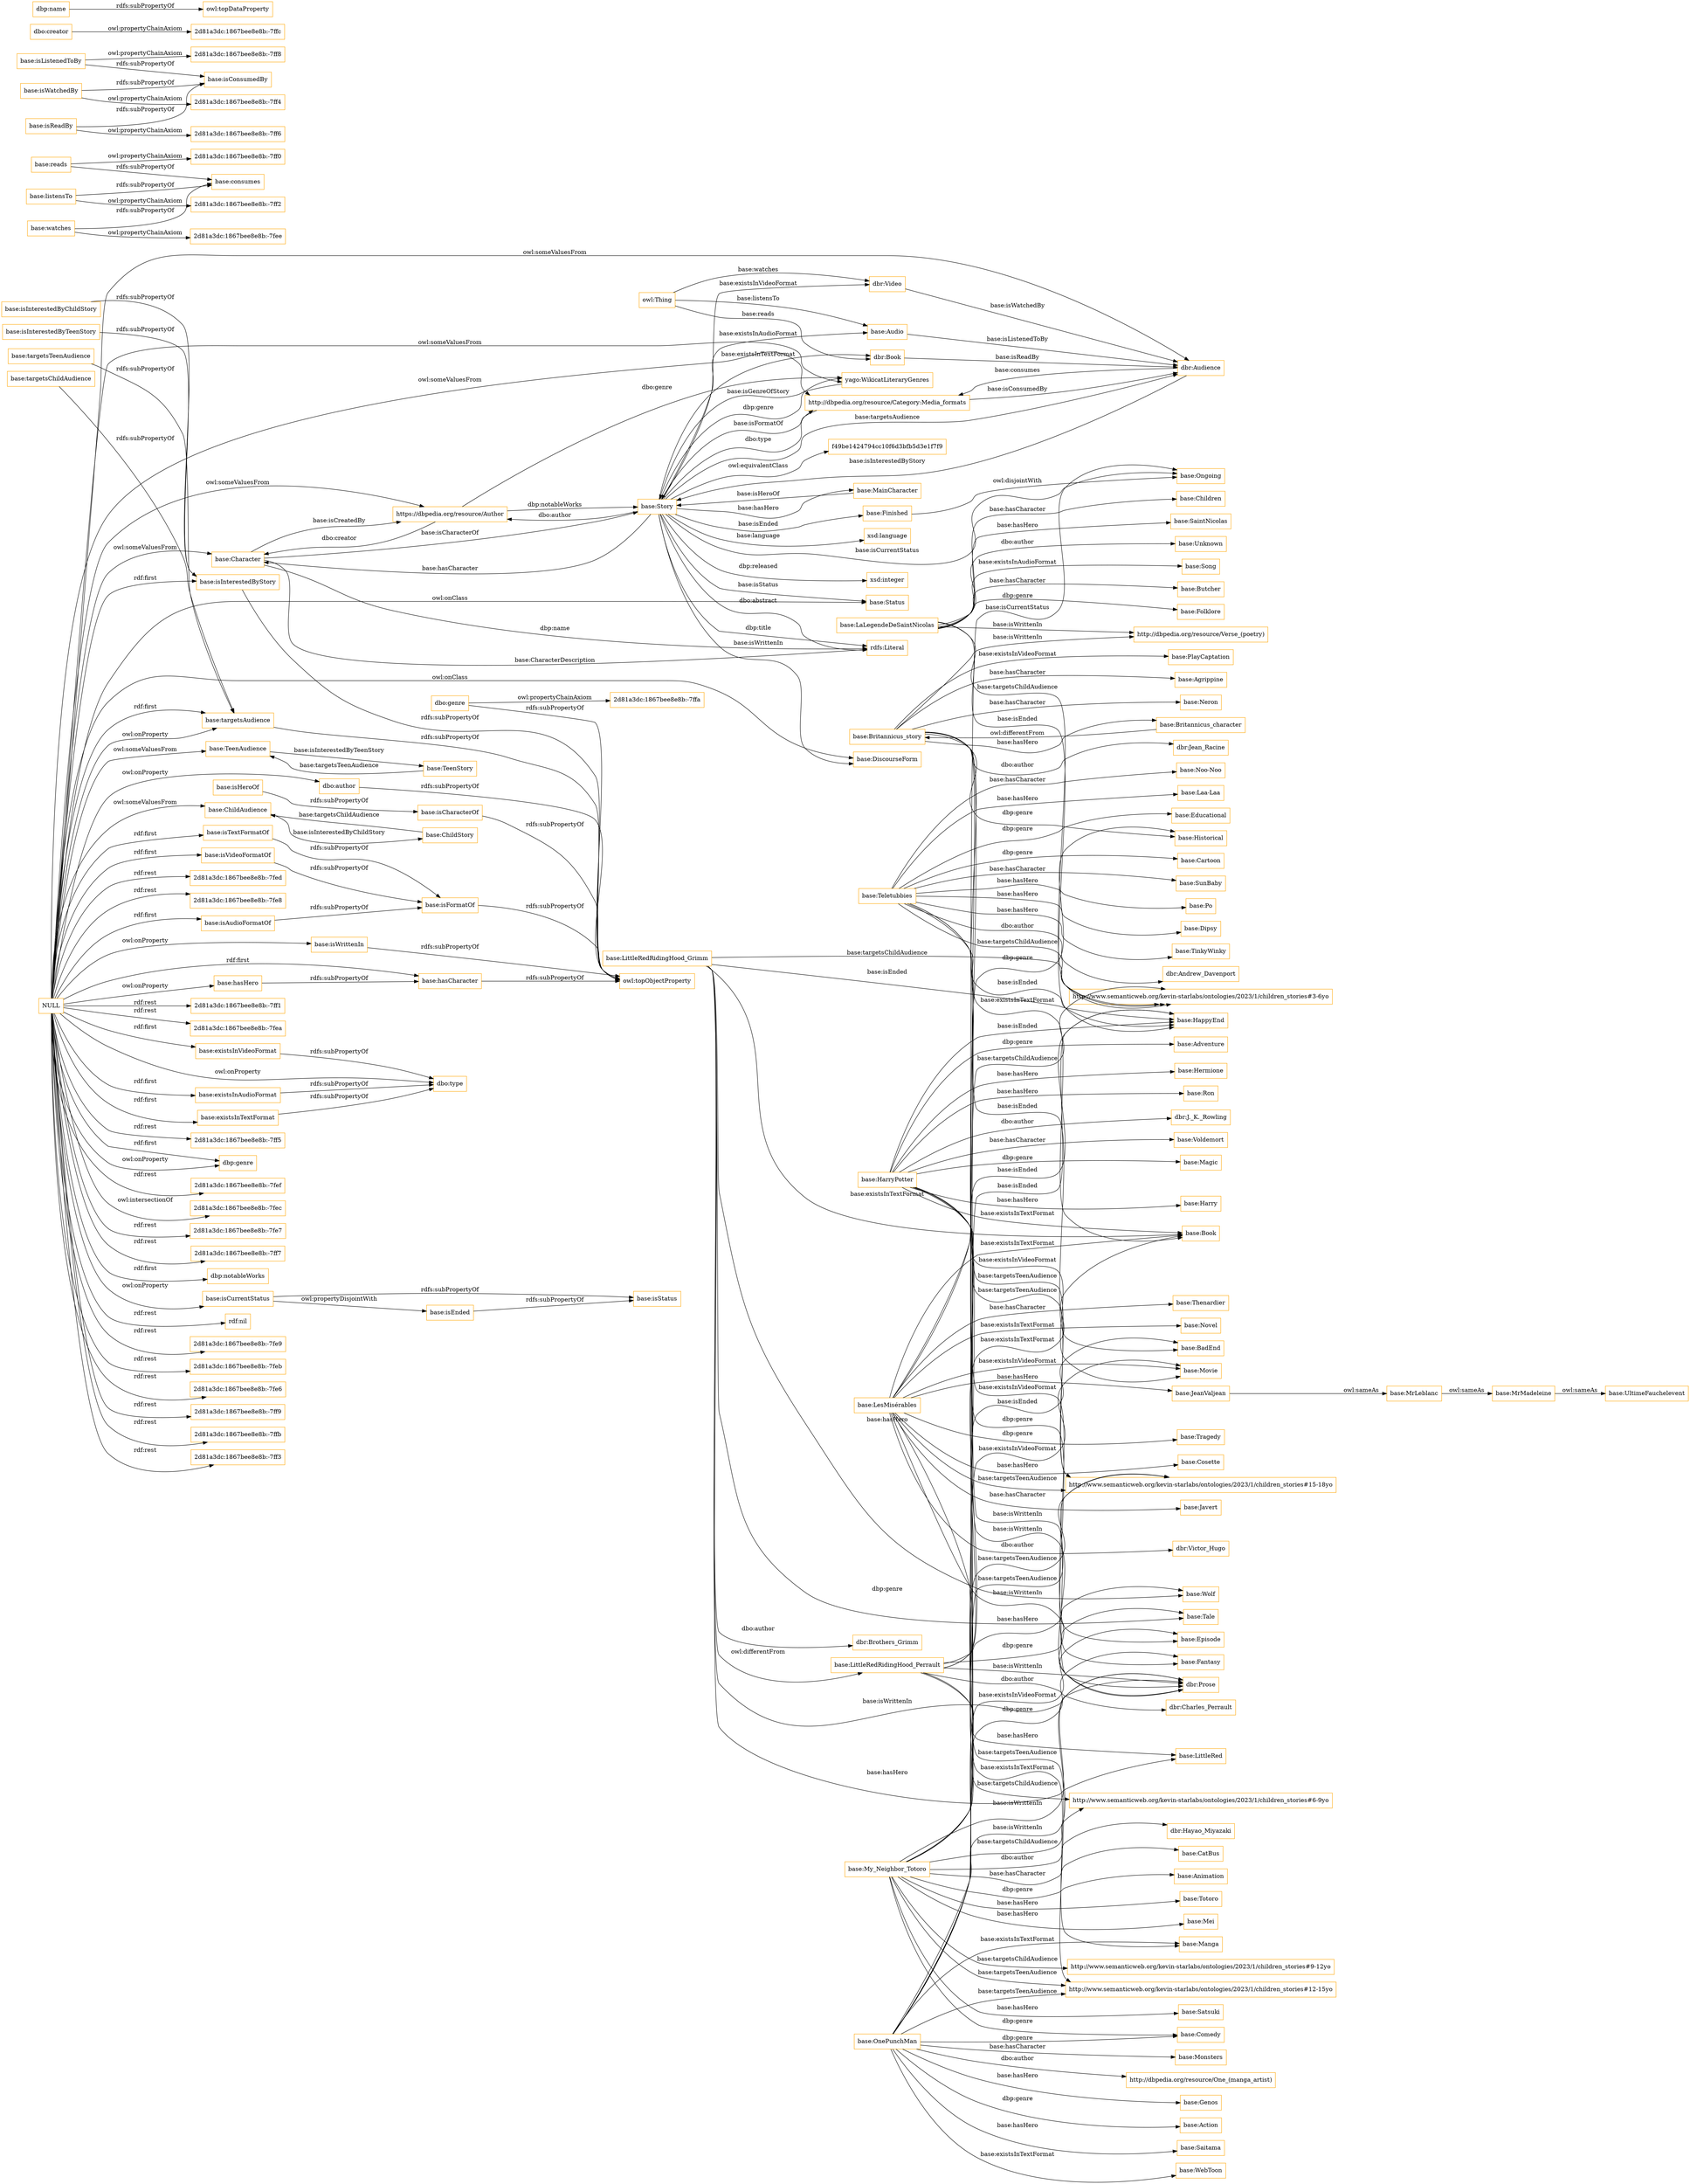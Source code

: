 digraph ar2dtool_diagram { 
rankdir=LR;
size="1501"
node [shape = rectangle, color="orange"]; "base:Character" "http://dbpedia.org/resource/Category:Media_formats" "base:Finished" "f49be1424794cc10f6d3bfb5d3e1f7f9" "dbr:Audience" "base:Ongoing" "https://dbpedia.org/resource/Author" "base:ChildStory" "base:Status" "base:TeenStory" "base:TeenAudience" "dbr:Book" "dbr:Video" "yago:WikicatLiteraryGenres" "base:Story" "base:DiscourseForm" "base:Audio" "base:MainCharacter" "base:ChildAudience" ; /*classes style*/
	"base:isCharacterOf" -> "owl:topObjectProperty" [ label = "rdfs:subPropertyOf" ];
	"base:LaLegendeDeSaintNicolas" -> "base:Folklore" [ label = "dbp:genre" ];
	"base:LaLegendeDeSaintNicolas" -> "http://dbpedia.org/resource/Verse_(poetry)" [ label = "base:isWrittenIn" ];
	"base:LaLegendeDeSaintNicolas" -> "base:Children" [ label = "base:hasCharacter" ];
	"base:LaLegendeDeSaintNicolas" -> "base:SaintNicolas" [ label = "base:hasHero" ];
	"base:LaLegendeDeSaintNicolas" -> "base:Unknown" [ label = "dbo:author" ];
	"base:LaLegendeDeSaintNicolas" -> "base:Song" [ label = "base:existsInAudioFormat" ];
	"base:LaLegendeDeSaintNicolas" -> "base:Butcher" [ label = "base:hasCharacter" ];
	"base:LaLegendeDeSaintNicolas" -> "http://www.semanticweb.org/kevin-starlabs/ontologies/2023/1/children_stories#3-6yo" [ label = "base:targetsChildAudience" ];
	"base:LaLegendeDeSaintNicolas" -> "base:HappyEnd" [ label = "base:isEnded" ];
	"base:reads" -> "2d81a3dc:1867bee8e8b:-7ff0" [ label = "owl:propertyChainAxiom" ];
	"base:reads" -> "base:consumes" [ label = "rdfs:subPropertyOf" ];
	"base:Britannicus_character" -> "base:Britannicus_story" [ label = "owl:differentFrom" ];
	"base:Britannicus_story" -> "base:BadEnd" [ label = "base:isEnded" ];
	"base:Britannicus_story" -> "base:Agrippine" [ label = "base:hasCharacter" ];
	"base:Britannicus_story" -> "base:Neron" [ label = "base:hasCharacter" ];
	"base:Britannicus_story" -> "dbr:Jean_Racine" [ label = "dbo:author" ];
	"base:Britannicus_story" -> "http://www.semanticweb.org/kevin-starlabs/ontologies/2023/1/children_stories#15-18yo" [ label = "base:targetsTeenAudience" ];
	"base:Britannicus_story" -> "http://dbpedia.org/resource/Verse_(poetry)" [ label = "base:isWrittenIn" ];
	"base:Britannicus_story" -> "base:Britannicus_character" [ label = "base:hasHero" ];
	"base:Britannicus_story" -> "base:PlayCaptation" [ label = "base:existsInVideoFormat" ];
	"base:Britannicus_story" -> "base:Historical" [ label = "dbp:genre" ];
	"base:Britannicus_story" -> "base:Book" [ label = "base:existsInTextFormat" ];
	"base:My_Neighbor_Totoro" -> "http://www.semanticweb.org/kevin-starlabs/ontologies/2023/1/children_stories#6-9yo" [ label = "base:targetsChildAudience" ];
	"base:My_Neighbor_Totoro" -> "base:Satsuki" [ label = "base:hasHero" ];
	"base:My_Neighbor_Totoro" -> "dbr:Hayao_Miyazaki" [ label = "dbo:author" ];
	"base:My_Neighbor_Totoro" -> "base:Comedy" [ label = "dbp:genre" ];
	"base:My_Neighbor_Totoro" -> "http://www.semanticweb.org/kevin-starlabs/ontologies/2023/1/children_stories#3-6yo" [ label = "base:targetsChildAudience" ];
	"base:My_Neighbor_Totoro" -> "base:Movie" [ label = "base:existsInVideoFormat" ];
	"base:My_Neighbor_Totoro" -> "base:CatBus" [ label = "base:hasCharacter" ];
	"base:My_Neighbor_Totoro" -> "http://www.semanticweb.org/kevin-starlabs/ontologies/2023/1/children_stories#12-15yo" [ label = "base:targetsTeenAudience" ];
	"base:My_Neighbor_Totoro" -> "dbr:Prose" [ label = "base:isWrittenIn" ];
	"base:My_Neighbor_Totoro" -> "base:Animation" [ label = "dbp:genre" ];
	"base:My_Neighbor_Totoro" -> "base:Fantasy" [ label = "dbp:genre" ];
	"base:My_Neighbor_Totoro" -> "http://www.semanticweb.org/kevin-starlabs/ontologies/2023/1/children_stories#15-18yo" [ label = "base:targetsTeenAudience" ];
	"base:My_Neighbor_Totoro" -> "base:Totoro" [ label = "base:hasHero" ];
	"base:My_Neighbor_Totoro" -> "base:Mei" [ label = "base:hasHero" ];
	"base:My_Neighbor_Totoro" -> "base:HappyEnd" [ label = "base:isEnded" ];
	"base:My_Neighbor_Totoro" -> "http://www.semanticweb.org/kevin-starlabs/ontologies/2023/1/children_stories#9-12yo" [ label = "base:targetsChildAudience" ];
	"base:isEnded" -> "base:isStatus" [ label = "rdfs:subPropertyOf" ];
	"base:isTextFormatOf" -> "base:isFormatOf" [ label = "rdfs:subPropertyOf" ];
	"base:LesMisérables" -> "base:Manga" [ label = "base:existsInTextFormat" ];
	"base:LesMisérables" -> "base:Book" [ label = "base:existsInTextFormat" ];
	"base:LesMisérables" -> "base:Historical" [ label = "dbp:genre" ];
	"base:LesMisérables" -> "base:Tragedy" [ label = "dbp:genre" ];
	"base:LesMisérables" -> "base:Cosette" [ label = "base:hasHero" ];
	"base:LesMisérables" -> "base:Javert" [ label = "base:hasCharacter" ];
	"base:LesMisérables" -> "dbr:Victor_Hugo" [ label = "dbo:author" ];
	"base:LesMisérables" -> "dbr:Prose" [ label = "base:isWrittenIn" ];
	"base:LesMisérables" -> "base:HappyEnd" [ label = "base:isEnded" ];
	"base:LesMisérables" -> "base:Movie" [ label = "base:existsInVideoFormat" ];
	"base:LesMisérables" -> "base:Thenardier" [ label = "base:hasCharacter" ];
	"base:LesMisérables" -> "base:Novel" [ label = "base:existsInTextFormat" ];
	"base:LesMisérables" -> "base:JeanValjean" [ label = "base:hasHero" ];
	"base:LesMisérables" -> "http://www.semanticweb.org/kevin-starlabs/ontologies/2023/1/children_stories#15-18yo" [ label = "base:targetsTeenAudience" ];
	"base:MrMadeleine" -> "base:UltimeFauchelevent" [ label = "owl:sameAs" ];
	"base:existsInVideoFormat" -> "dbo:type" [ label = "rdfs:subPropertyOf" ];
	"dbo:genre" -> "2d81a3dc:1867bee8e8b:-7ffa" [ label = "owl:propertyChainAxiom" ];
	"dbo:genre" -> "owl:topObjectProperty" [ label = "rdfs:subPropertyOf" ];
	"base:isInterestedByStory" -> "owl:topObjectProperty" [ label = "rdfs:subPropertyOf" ];
	"base:isWrittenIn" -> "owl:topObjectProperty" [ label = "rdfs:subPropertyOf" ];
	"base:hasHero" -> "base:hasCharacter" [ label = "rdfs:subPropertyOf" ];
	"base:isHeroOf" -> "base:isCharacterOf" [ label = "rdfs:subPropertyOf" ];
	"base:hasCharacter" -> "owl:topObjectProperty" [ label = "rdfs:subPropertyOf" ];
	"base:isInterestedByTeenStory" -> "base:isInterestedByStory" [ label = "rdfs:subPropertyOf" ];
	"base:listensTo" -> "2d81a3dc:1867bee8e8b:-7ff2" [ label = "owl:propertyChainAxiom" ];
	"base:listensTo" -> "base:consumes" [ label = "rdfs:subPropertyOf" ];
	"base:isFormatOf" -> "owl:topObjectProperty" [ label = "rdfs:subPropertyOf" ];
	"dbo:author" -> "owl:topObjectProperty" [ label = "rdfs:subPropertyOf" ];
	"base:Teletubbies" -> "base:Dipsy" [ label = "base:hasHero" ];
	"base:Teletubbies" -> "base:TinkyWinky" [ label = "base:hasHero" ];
	"base:Teletubbies" -> "dbr:Andrew_Davenport" [ label = "dbo:author" ];
	"base:Teletubbies" -> "base:Noo-Noo" [ label = "base:hasCharacter" ];
	"base:Teletubbies" -> "base:HappyEnd" [ label = "base:isEnded" ];
	"base:Teletubbies" -> "base:Laa-Laa" [ label = "base:hasHero" ];
	"base:Teletubbies" -> "base:Educational" [ label = "dbp:genre" ];
	"base:Teletubbies" -> "base:Episode" [ label = "base:existsInVideoFormat" ];
	"base:Teletubbies" -> "base:Cartoon" [ label = "dbp:genre" ];
	"base:Teletubbies" -> "dbr:Prose" [ label = "base:isWrittenIn" ];
	"base:Teletubbies" -> "base:SunBaby" [ label = "base:hasCharacter" ];
	"base:Teletubbies" -> "base:Po" [ label = "base:hasHero" ];
	"base:Teletubbies" -> "http://www.semanticweb.org/kevin-starlabs/ontologies/2023/1/children_stories#3-6yo" [ label = "base:targetsChildAudience" ];
	"base:watches" -> "2d81a3dc:1867bee8e8b:-7fee" [ label = "owl:propertyChainAxiom" ];
	"base:watches" -> "base:consumes" [ label = "rdfs:subPropertyOf" ];
	"base:Story" -> "f49be1424794cc10f6d3bfb5d3e1f7f9" [ label = "owl:equivalentClass" ];
	"NULL" -> "base:hasCharacter" [ label = "rdf:first" ];
	"NULL" -> "base:existsInVideoFormat" [ label = "rdf:first" ];
	"NULL" -> "2d81a3dc:1867bee8e8b:-7ff5" [ label = "rdf:rest" ];
	"NULL" -> "base:targetsAudience" [ label = "rdf:first" ];
	"NULL" -> "base:TeenAudience" [ label = "owl:someValuesFrom" ];
	"NULL" -> "dbr:Audience" [ label = "owl:someValuesFrom" ];
	"NULL" -> "base:isInterestedByStory" [ label = "rdf:first" ];
	"NULL" -> "dbp:genre" [ label = "owl:onProperty" ];
	"NULL" -> "base:targetsAudience" [ label = "owl:onProperty" ];
	"NULL" -> "2d81a3dc:1867bee8e8b:-7fef" [ label = "rdf:rest" ];
	"NULL" -> "base:hasHero" [ label = "owl:onProperty" ];
	"NULL" -> "base:ChildAudience" [ label = "owl:someValuesFrom" ];
	"NULL" -> "2d81a3dc:1867bee8e8b:-7fec" [ label = "owl:intersectionOf" ];
	"NULL" -> "2d81a3dc:1867bee8e8b:-7fe7" [ label = "rdf:rest" ];
	"NULL" -> "dbp:genre" [ label = "rdf:first" ];
	"NULL" -> "base:isAudioFormatOf" [ label = "rdf:first" ];
	"NULL" -> "yago:WikicatLiteraryGenres" [ label = "owl:someValuesFrom" ];
	"NULL" -> "2d81a3dc:1867bee8e8b:-7ff7" [ label = "rdf:rest" ];
	"NULL" -> "dbo:author" [ label = "owl:onProperty" ];
	"NULL" -> "dbp:notableWorks" [ label = "rdf:first" ];
	"NULL" -> "http://dbpedia.org/resource/Category:Media_formats" [ label = "owl:someValuesFrom" ];
	"NULL" -> "dbo:type" [ label = "owl:onProperty" ];
	"NULL" -> "base:isCurrentStatus" [ label = "owl:onProperty" ];
	"NULL" -> "base:Character" [ label = "owl:someValuesFrom" ];
	"NULL" -> "rdf:nil" [ label = "rdf:rest" ];
	"NULL" -> "base:existsInAudioFormat" [ label = "rdf:first" ];
	"NULL" -> "base:isWrittenIn" [ label = "owl:onProperty" ];
	"NULL" -> "2d81a3dc:1867bee8e8b:-7fe9" [ label = "rdf:rest" ];
	"NULL" -> "base:DiscourseForm" [ label = "owl:onClass" ];
	"NULL" -> "2d81a3dc:1867bee8e8b:-7feb" [ label = "rdf:rest" ];
	"NULL" -> "2d81a3dc:1867bee8e8b:-7fe6" [ label = "rdf:rest" ];
	"NULL" -> "2d81a3dc:1867bee8e8b:-7ff9" [ label = "rdf:rest" ];
	"NULL" -> "base:existsInTextFormat" [ label = "rdf:first" ];
	"NULL" -> "base:Status" [ label = "owl:onClass" ];
	"NULL" -> "2d81a3dc:1867bee8e8b:-7ffb" [ label = "rdf:rest" ];
	"NULL" -> "base:isVideoFormatOf" [ label = "rdf:first" ];
	"NULL" -> "base:isTextFormatOf" [ label = "rdf:first" ];
	"NULL" -> "2d81a3dc:1867bee8e8b:-7ff3" [ label = "rdf:rest" ];
	"NULL" -> "https://dbpedia.org/resource/Author" [ label = "owl:someValuesFrom" ];
	"NULL" -> "2d81a3dc:1867bee8e8b:-7fed" [ label = "rdf:rest" ];
	"NULL" -> "2d81a3dc:1867bee8e8b:-7fe8" [ label = "rdf:rest" ];
	"NULL" -> "2d81a3dc:1867bee8e8b:-7ff1" [ label = "rdf:rest" ];
	"NULL" -> "2d81a3dc:1867bee8e8b:-7fea" [ label = "rdf:rest" ];
	"base:OnePunchMan" -> "http://dbpedia.org/resource/One_(manga_artist)" [ label = "dbo:author" ];
	"base:OnePunchMan" -> "base:Comedy" [ label = "dbp:genre" ];
	"base:OnePunchMan" -> "http://www.semanticweb.org/kevin-starlabs/ontologies/2023/1/children_stories#12-15yo" [ label = "base:targetsTeenAudience" ];
	"base:OnePunchMan" -> "base:Ongoing" [ label = "base:isCurrentStatus" ];
	"base:OnePunchMan" -> "base:Manga" [ label = "base:existsInTextFormat" ];
	"base:OnePunchMan" -> "base:Genos" [ label = "base:hasHero" ];
	"base:OnePunchMan" -> "base:Action" [ label = "dbp:genre" ];
	"base:OnePunchMan" -> "base:Saitama" [ label = "base:hasHero" ];
	"base:OnePunchMan" -> "dbr:Prose" [ label = "base:isWrittenIn" ];
	"base:OnePunchMan" -> "base:WebToon" [ label = "base:existsInTextFormat" ];
	"base:OnePunchMan" -> "base:Monsters" [ label = "base:hasCharacter" ];
	"base:OnePunchMan" -> "base:Episode" [ label = "base:existsInVideoFormat" ];
	"base:OnePunchMan" -> "http://www.semanticweb.org/kevin-starlabs/ontologies/2023/1/children_stories#15-18yo" [ label = "base:targetsTeenAudience" ];
	"base:isVideoFormatOf" -> "base:isFormatOf" [ label = "rdfs:subPropertyOf" ];
	"base:isListenedToBy" -> "2d81a3dc:1867bee8e8b:-7ff8" [ label = "owl:propertyChainAxiom" ];
	"base:isListenedToBy" -> "base:isConsumedBy" [ label = "rdfs:subPropertyOf" ];
	"base:LittleRedRidingHood_Perrault" -> "dbr:Charles_Perrault" [ label = "dbo:author" ];
	"base:LittleRedRidingHood_Perrault" -> "base:BadEnd" [ label = "base:isEnded" ];
	"base:LittleRedRidingHood_Perrault" -> "base:Wolf" [ label = "base:hasHero" ];
	"base:LittleRedRidingHood_Perrault" -> "base:LittleRed" [ label = "base:hasHero" ];
	"base:LittleRedRidingHood_Perrault" -> "base:Book" [ label = "base:existsInTextFormat" ];
	"base:LittleRedRidingHood_Perrault" -> "base:Tale" [ label = "dbp:genre" ];
	"base:LittleRedRidingHood_Perrault" -> "http://www.semanticweb.org/kevin-starlabs/ontologies/2023/1/children_stories#6-9yo" [ label = "base:targetsChildAudience" ];
	"base:LittleRedRidingHood_Perrault" -> "dbr:Prose" [ label = "base:isWrittenIn" ];
	"base:isWatchedBy" -> "2d81a3dc:1867bee8e8b:-7ff4" [ label = "owl:propertyChainAxiom" ];
	"base:isWatchedBy" -> "base:isConsumedBy" [ label = "rdfs:subPropertyOf" ];
	"base:LittleRedRidingHood_Grimm" -> "base:Book" [ label = "base:existsInTextFormat" ];
	"base:LittleRedRidingHood_Grimm" -> "base:Tale" [ label = "dbp:genre" ];
	"base:LittleRedRidingHood_Grimm" -> "base:HappyEnd" [ label = "base:isEnded" ];
	"base:LittleRedRidingHood_Grimm" -> "dbr:Prose" [ label = "base:isWrittenIn" ];
	"base:LittleRedRidingHood_Grimm" -> "dbr:Brothers_Grimm" [ label = "dbo:author" ];
	"base:LittleRedRidingHood_Grimm" -> "base:LittleRedRidingHood_Perrault" [ label = "owl:differentFrom" ];
	"base:LittleRedRidingHood_Grimm" -> "base:LittleRed" [ label = "base:hasHero" ];
	"base:LittleRedRidingHood_Grimm" -> "base:Wolf" [ label = "base:hasHero" ];
	"base:LittleRedRidingHood_Grimm" -> "http://www.semanticweb.org/kevin-starlabs/ontologies/2023/1/children_stories#3-6yo" [ label = "base:targetsChildAudience" ];
	"base:Finished" -> "base:Ongoing" [ label = "owl:disjointWith" ];
	"base:JeanValjean" -> "base:MrLeblanc" [ label = "owl:sameAs" ];
	"base:targetsTeenAudience" -> "base:targetsAudience" [ label = "rdfs:subPropertyOf" ];
	"base:isReadBy" -> "2d81a3dc:1867bee8e8b:-7ff6" [ label = "owl:propertyChainAxiom" ];
	"base:isReadBy" -> "base:isConsumedBy" [ label = "rdfs:subPropertyOf" ];
	"base:targetsAudience" -> "owl:topObjectProperty" [ label = "rdfs:subPropertyOf" ];
	"base:existsInTextFormat" -> "dbo:type" [ label = "rdfs:subPropertyOf" ];
	"dbo:creator" -> "2d81a3dc:1867bee8e8b:-7ffc" [ label = "owl:propertyChainAxiom" ];
	"base:MrLeblanc" -> "base:MrMadeleine" [ label = "owl:sameAs" ];
	"base:targetsChildAudience" -> "base:targetsAudience" [ label = "rdfs:subPropertyOf" ];
	"base:HarryPotter" -> "base:Harry" [ label = "base:hasHero" ];
	"base:HarryPotter" -> "base:Adventure" [ label = "dbp:genre" ];
	"base:HarryPotter" -> "base:Hermione" [ label = "base:hasHero" ];
	"base:HarryPotter" -> "base:Ron" [ label = "base:hasHero" ];
	"base:HarryPotter" -> "http://www.semanticweb.org/kevin-starlabs/ontologies/2023/1/children_stories#15-18yo" [ label = "base:targetsTeenAudience" ];
	"base:HarryPotter" -> "base:Book" [ label = "base:existsInTextFormat" ];
	"base:HarryPotter" -> "base:HappyEnd" [ label = "base:isEnded" ];
	"base:HarryPotter" -> "base:Movie" [ label = "base:existsInVideoFormat" ];
	"base:HarryPotter" -> "http://www.semanticweb.org/kevin-starlabs/ontologies/2023/1/children_stories#12-15yo" [ label = "base:targetsTeenAudience" ];
	"base:HarryPotter" -> "dbr:Prose" [ label = "base:isWrittenIn" ];
	"base:HarryPotter" -> "dbr:J._K._Rowling" [ label = "dbo:author" ];
	"base:HarryPotter" -> "base:Voldemort" [ label = "base:hasCharacter" ];
	"base:HarryPotter" -> "base:Fantasy" [ label = "dbp:genre" ];
	"base:HarryPotter" -> "base:Magic" [ label = "dbp:genre" ];
	"dbp:name" -> "owl:topDataProperty" [ label = "rdfs:subPropertyOf" ];
	"base:isCurrentStatus" -> "base:isEnded" [ label = "owl:propertyDisjointWith" ];
	"base:isCurrentStatus" -> "base:isStatus" [ label = "rdfs:subPropertyOf" ];
	"base:isInterestedByChildStory" -> "base:isInterestedByStory" [ label = "rdfs:subPropertyOf" ];
	"base:existsInAudioFormat" -> "dbo:type" [ label = "rdfs:subPropertyOf" ];
	"base:isAudioFormatOf" -> "base:isFormatOf" [ label = "rdfs:subPropertyOf" ];
	"base:Story" -> "base:Status" [ label = "base:isStatus" ];
	"base:Story" -> "dbr:Audience" [ label = "base:targetsAudience" ];
	"base:Story" -> "dbr:Video" [ label = "base:existsInVideoFormat" ];
	"https://dbpedia.org/resource/Author" -> "base:Story" [ label = "dbp:notableWorks" ];
	"base:ChildStory" -> "base:ChildAudience" [ label = "base:targetsChildAudience" ];
	"base:Story" -> "xsd:language" [ label = "base:language" ];
	"owl:Thing" -> "base:Audio" [ label = "base:listensTo" ];
	"dbr:Audience" -> "base:Story" [ label = "base:isInterestedByStory" ];
	"base:Story" -> "base:DiscourseForm" [ label = "base:isWrittenIn" ];
	"owl:Thing" -> "dbr:Book" [ label = "base:reads" ];
	"base:Story" -> "base:Ongoing" [ label = "base:isCurrentStatus" ];
	"https://dbpedia.org/resource/Author" -> "yago:WikicatLiteraryGenres" [ label = "dbo:genre" ];
	"base:TeenStory" -> "base:TeenAudience" [ label = "base:targetsTeenAudience" ];
	"base:Story" -> "base:Finished" [ label = "base:isEnded" ];
	"owl:Thing" -> "dbr:Video" [ label = "base:watches" ];
	"http://dbpedia.org/resource/Category:Media_formats" -> "dbr:Audience" [ label = "base:isConsumedBy" ];
	"base:Story" -> "yago:WikicatLiteraryGenres" [ label = "dbp:genre" ];
	"base:Story" -> "http://dbpedia.org/resource/Category:Media_formats" [ label = "dbo:type" ];
	"dbr:Book" -> "dbr:Audience" [ label = "base:isReadBy" ];
	"dbr:Video" -> "dbr:Audience" [ label = "base:isWatchedBy" ];
	"http://dbpedia.org/resource/Category:Media_formats" -> "base:Story" [ label = "base:isFormatOf" ];
	"base:Story" -> "base:Character" [ label = "base:hasCharacter" ];
	"base:ChildAudience" -> "base:ChildStory" [ label = "base:isInterestedByChildStory" ];
	"base:Story" -> "base:Audio" [ label = "base:existsInAudioFormat" ];
	"base:Story" -> "xsd:integer" [ label = "dbp:released" ];
	"base:Character" -> "https://dbpedia.org/resource/Author" [ label = "base:isCreatedBy" ];
	"base:TeenAudience" -> "base:TeenStory" [ label = "base:isInterestedByTeenStory" ];
	"base:Story" -> "https://dbpedia.org/resource/Author" [ label = "dbo:author" ];
	"base:Character" -> "rdfs:Literal" [ label = "base:CharacterDescription" ];
	"https://dbpedia.org/resource/Author" -> "base:Character" [ label = "dbo:creator" ];
	"base:Character" -> "rdfs:Literal" [ label = "dbp:name" ];
	"base:Story" -> "base:MainCharacter" [ label = "base:hasHero" ];
	"base:Audio" -> "dbr:Audience" [ label = "base:isListenedToBy" ];
	"dbr:Audience" -> "http://dbpedia.org/resource/Category:Media_formats" [ label = "base:consumes" ];
	"base:Character" -> "base:Story" [ label = "base:isCharacterOf" ];
	"base:Story" -> "rdfs:Literal" [ label = "dbo:abstract" ];
	"base:Story" -> "rdfs:Literal" [ label = "dbp:title" ];
	"base:Story" -> "dbr:Book" [ label = "base:existsInTextFormat" ];
	"yago:WikicatLiteraryGenres" -> "base:Story" [ label = "base:isGenreOfStory" ];
	"base:MainCharacter" -> "base:Story" [ label = "base:isHeroOf" ];

}
